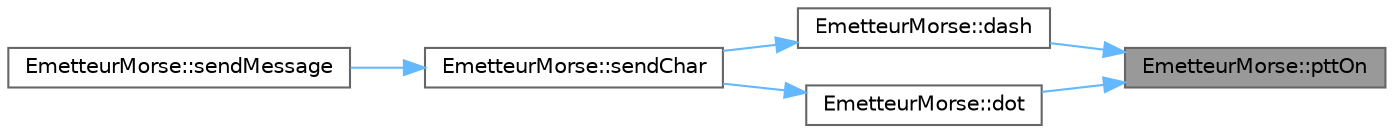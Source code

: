 digraph "EmetteurMorse::pttOn"
{
 // INTERACTIVE_SVG=YES
 // LATEX_PDF_SIZE
  bgcolor="transparent";
  edge [fontname=Helvetica,fontsize=10,labelfontname=Helvetica,labelfontsize=10];
  node [fontname=Helvetica,fontsize=10,shape=box,height=0.2,width=0.4];
  rankdir="RL";
  Node1 [id="Node000001",label="EmetteurMorse::pttOn",height=0.2,width=0.4,color="gray40", fillcolor="grey60", style="filled", fontcolor="black",tooltip="Appuie sur le bouton du PTT et allume la LED d'émission."];
  Node1 -> Node2 [id="edge1_Node000001_Node000002",dir="back",color="steelblue1",style="solid",tooltip=" "];
  Node2 [id="Node000002",label="EmetteurMorse::dash",height=0.2,width=0.4,color="grey40", fillcolor="white", style="filled",URL="$d6/d4f/class_emetteur_morse.html#aba9287616dedb467115f067f7d315e05",tooltip="Génère le son long (\"trait\") du Morse."];
  Node2 -> Node3 [id="edge2_Node000002_Node000003",dir="back",color="steelblue1",style="solid",tooltip=" "];
  Node3 [id="Node000003",label="EmetteurMorse::sendChar",height=0.2,width=0.4,color="grey40", fillcolor="white", style="filled",URL="$d6/d4f/class_emetteur_morse.html#a0c0d63e0b5542cf775a099e9aa7a60ac",tooltip="Interne : traduit et envoie un seul caractère."];
  Node3 -> Node4 [id="edge3_Node000003_Node000004",dir="back",color="steelblue1",style="solid",tooltip=" "];
  Node4 [id="Node000004",label="EmetteurMorse::sendMessage",height=0.2,width=0.4,color="grey40", fillcolor="white", style="filled",URL="$d6/d4f/class_emetteur_morse.html#a4c14514f6b098786f9e0439ba89b7646",tooltip="Prend un message et le transmet en Morse du début à la fin."];
  Node1 -> Node5 [id="edge4_Node000001_Node000005",dir="back",color="steelblue1",style="solid",tooltip=" "];
  Node5 [id="Node000005",label="EmetteurMorse::dot",height=0.2,width=0.4,color="grey40", fillcolor="white", style="filled",URL="$d6/d4f/class_emetteur_morse.html#a638a4318652eaf78dfe16ee1863c7dcd",tooltip="Génère le son court (\"point\") du Morse."];
  Node5 -> Node3 [id="edge5_Node000005_Node000003",dir="back",color="steelblue1",style="solid",tooltip=" "];
}
